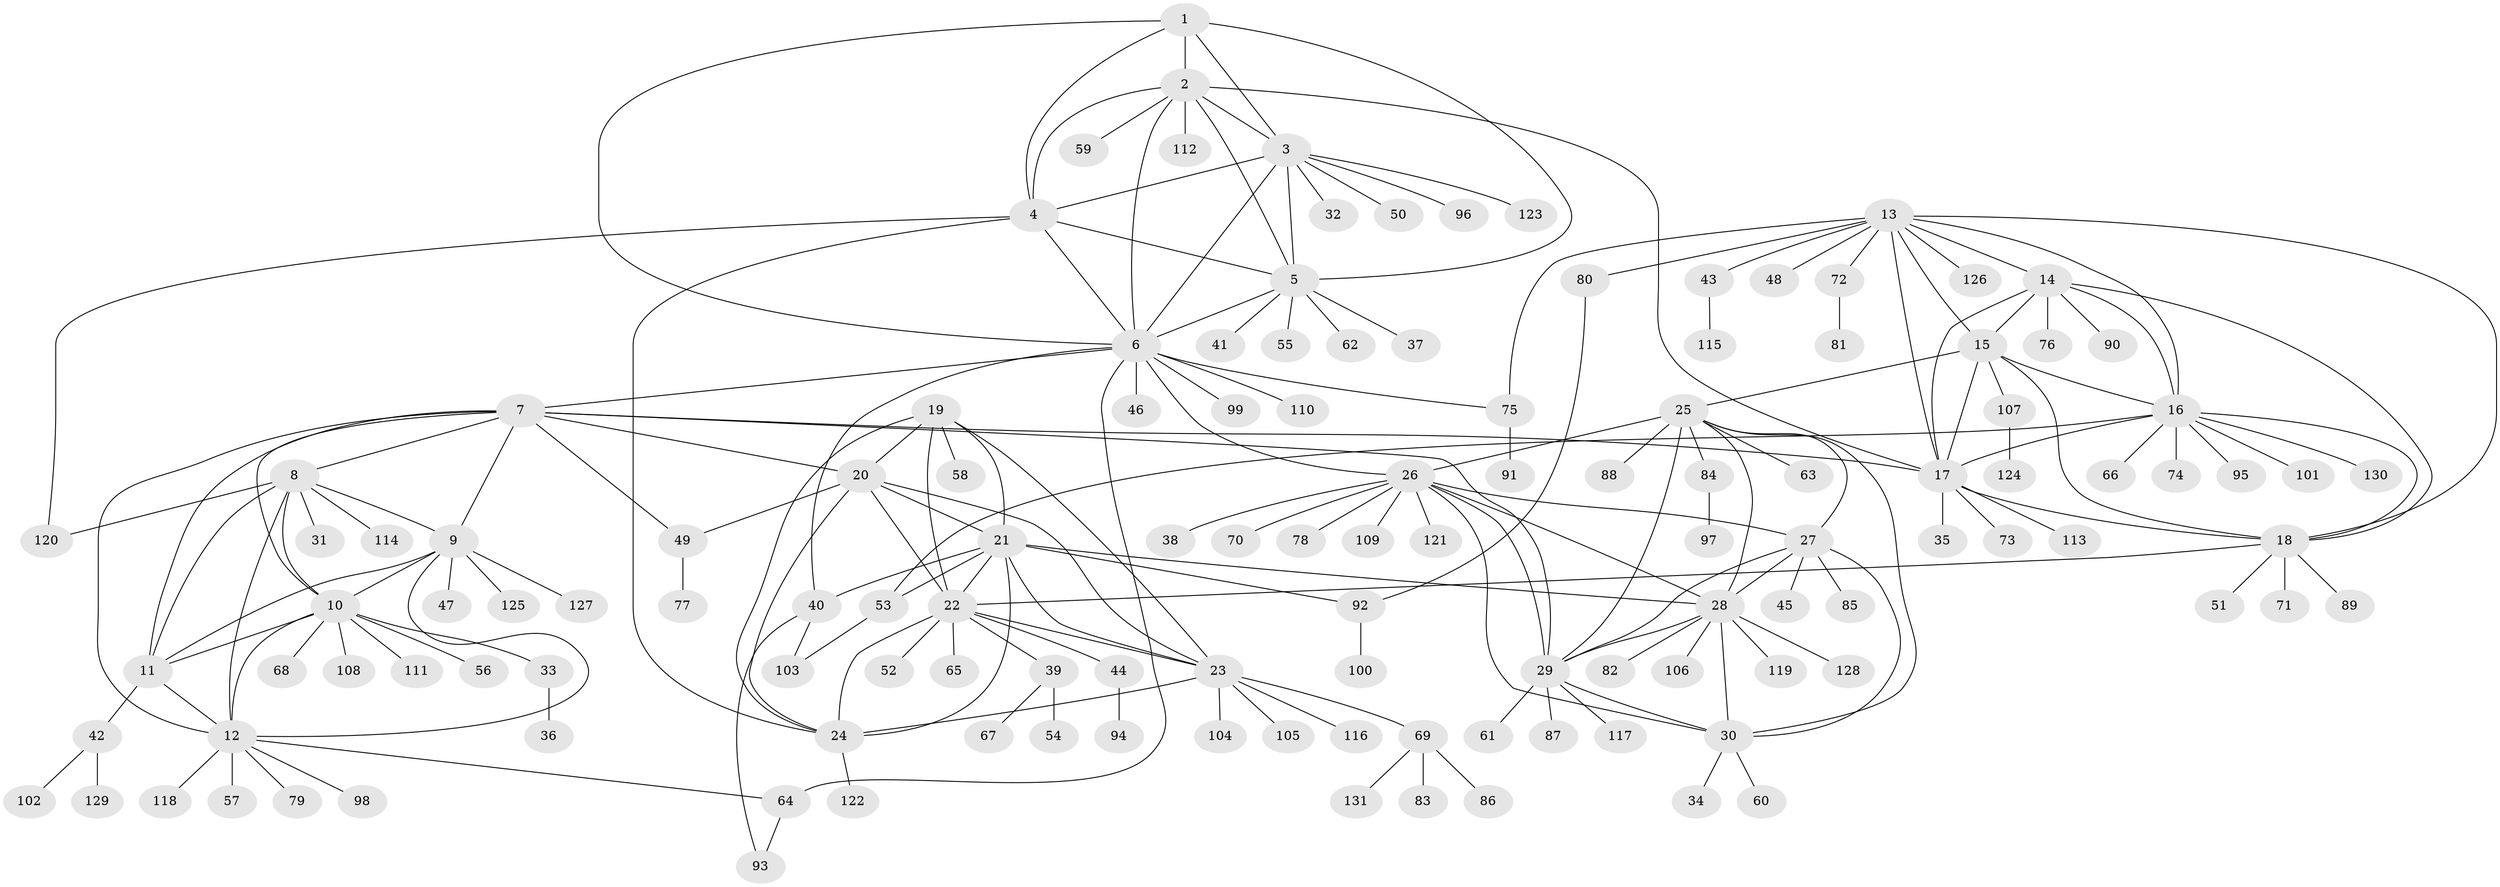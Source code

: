 // coarse degree distribution, {6: 0.075, 5: 0.15, 4: 0.1, 9: 0.075, 10: 0.025, 7: 0.05, 8: 0.025, 3: 0.05, 2: 0.125, 1: 0.325}
// Generated by graph-tools (version 1.1) at 2025/52/03/04/25 22:52:23]
// undirected, 131 vertices, 195 edges
graph export_dot {
  node [color=gray90,style=filled];
  1;
  2;
  3;
  4;
  5;
  6;
  7;
  8;
  9;
  10;
  11;
  12;
  13;
  14;
  15;
  16;
  17;
  18;
  19;
  20;
  21;
  22;
  23;
  24;
  25;
  26;
  27;
  28;
  29;
  30;
  31;
  32;
  33;
  34;
  35;
  36;
  37;
  38;
  39;
  40;
  41;
  42;
  43;
  44;
  45;
  46;
  47;
  48;
  49;
  50;
  51;
  52;
  53;
  54;
  55;
  56;
  57;
  58;
  59;
  60;
  61;
  62;
  63;
  64;
  65;
  66;
  67;
  68;
  69;
  70;
  71;
  72;
  73;
  74;
  75;
  76;
  77;
  78;
  79;
  80;
  81;
  82;
  83;
  84;
  85;
  86;
  87;
  88;
  89;
  90;
  91;
  92;
  93;
  94;
  95;
  96;
  97;
  98;
  99;
  100;
  101;
  102;
  103;
  104;
  105;
  106;
  107;
  108;
  109;
  110;
  111;
  112;
  113;
  114;
  115;
  116;
  117;
  118;
  119;
  120;
  121;
  122;
  123;
  124;
  125;
  126;
  127;
  128;
  129;
  130;
  131;
  1 -- 2;
  1 -- 3;
  1 -- 4;
  1 -- 5;
  1 -- 6;
  2 -- 3;
  2 -- 4;
  2 -- 5;
  2 -- 6;
  2 -- 17;
  2 -- 59;
  2 -- 112;
  3 -- 4;
  3 -- 5;
  3 -- 6;
  3 -- 32;
  3 -- 50;
  3 -- 96;
  3 -- 123;
  4 -- 5;
  4 -- 6;
  4 -- 24;
  4 -- 120;
  5 -- 6;
  5 -- 37;
  5 -- 41;
  5 -- 55;
  5 -- 62;
  6 -- 7;
  6 -- 26;
  6 -- 40;
  6 -- 46;
  6 -- 64;
  6 -- 75;
  6 -- 99;
  6 -- 110;
  7 -- 8;
  7 -- 9;
  7 -- 10;
  7 -- 11;
  7 -- 12;
  7 -- 17;
  7 -- 20;
  7 -- 29;
  7 -- 49;
  8 -- 9;
  8 -- 10;
  8 -- 11;
  8 -- 12;
  8 -- 31;
  8 -- 114;
  8 -- 120;
  9 -- 10;
  9 -- 11;
  9 -- 12;
  9 -- 47;
  9 -- 125;
  9 -- 127;
  10 -- 11;
  10 -- 12;
  10 -- 33;
  10 -- 56;
  10 -- 68;
  10 -- 108;
  10 -- 111;
  11 -- 12;
  11 -- 42;
  12 -- 57;
  12 -- 64;
  12 -- 79;
  12 -- 98;
  12 -- 118;
  13 -- 14;
  13 -- 15;
  13 -- 16;
  13 -- 17;
  13 -- 18;
  13 -- 43;
  13 -- 48;
  13 -- 72;
  13 -- 75;
  13 -- 80;
  13 -- 126;
  14 -- 15;
  14 -- 16;
  14 -- 17;
  14 -- 18;
  14 -- 76;
  14 -- 90;
  15 -- 16;
  15 -- 17;
  15 -- 18;
  15 -- 25;
  15 -- 107;
  16 -- 17;
  16 -- 18;
  16 -- 53;
  16 -- 66;
  16 -- 74;
  16 -- 95;
  16 -- 101;
  16 -- 130;
  17 -- 18;
  17 -- 35;
  17 -- 73;
  17 -- 113;
  18 -- 22;
  18 -- 51;
  18 -- 71;
  18 -- 89;
  19 -- 20;
  19 -- 21;
  19 -- 22;
  19 -- 23;
  19 -- 24;
  19 -- 58;
  20 -- 21;
  20 -- 22;
  20 -- 23;
  20 -- 24;
  20 -- 49;
  21 -- 22;
  21 -- 23;
  21 -- 24;
  21 -- 28;
  21 -- 40;
  21 -- 53;
  21 -- 92;
  22 -- 23;
  22 -- 24;
  22 -- 39;
  22 -- 44;
  22 -- 52;
  22 -- 65;
  23 -- 24;
  23 -- 69;
  23 -- 104;
  23 -- 105;
  23 -- 116;
  24 -- 122;
  25 -- 26;
  25 -- 27;
  25 -- 28;
  25 -- 29;
  25 -- 30;
  25 -- 63;
  25 -- 84;
  25 -- 88;
  26 -- 27;
  26 -- 28;
  26 -- 29;
  26 -- 30;
  26 -- 38;
  26 -- 70;
  26 -- 78;
  26 -- 109;
  26 -- 121;
  27 -- 28;
  27 -- 29;
  27 -- 30;
  27 -- 45;
  27 -- 85;
  28 -- 29;
  28 -- 30;
  28 -- 82;
  28 -- 106;
  28 -- 119;
  28 -- 128;
  29 -- 30;
  29 -- 61;
  29 -- 87;
  29 -- 117;
  30 -- 34;
  30 -- 60;
  33 -- 36;
  39 -- 54;
  39 -- 67;
  40 -- 93;
  40 -- 103;
  42 -- 102;
  42 -- 129;
  43 -- 115;
  44 -- 94;
  49 -- 77;
  53 -- 103;
  64 -- 93;
  69 -- 83;
  69 -- 86;
  69 -- 131;
  72 -- 81;
  75 -- 91;
  80 -- 92;
  84 -- 97;
  92 -- 100;
  107 -- 124;
}
